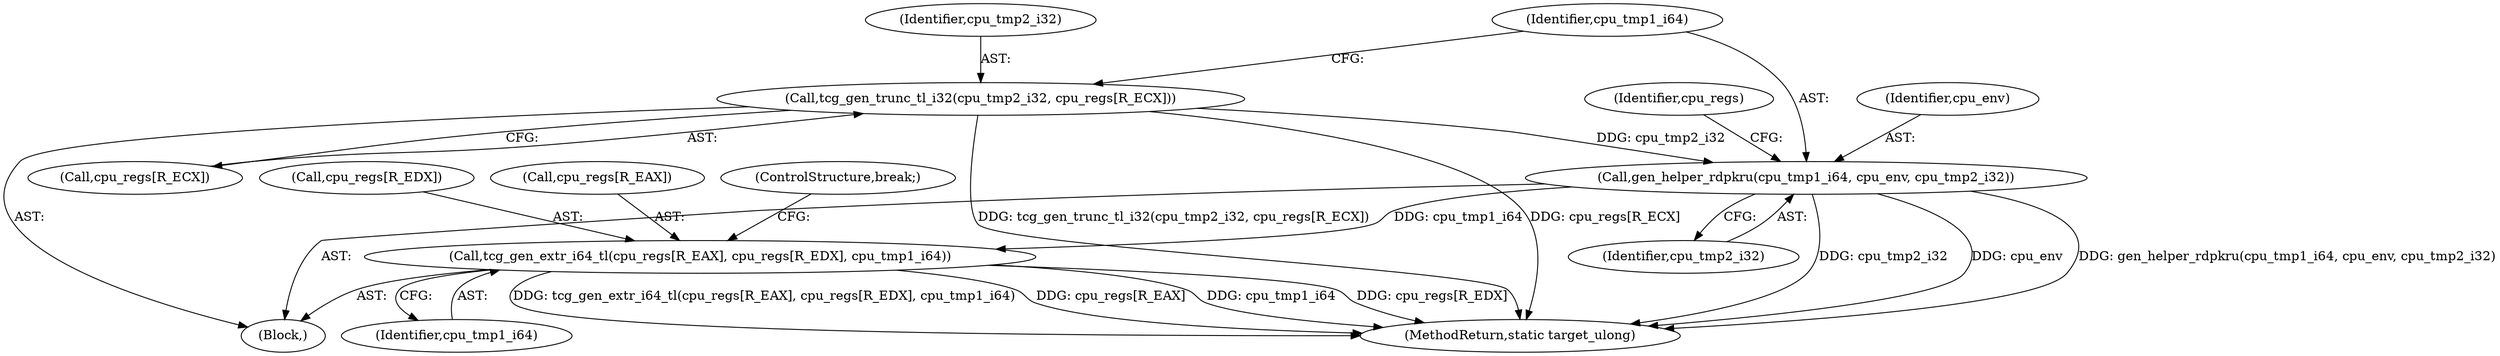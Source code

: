 digraph "0_qemu_30663fd26c0307e414622c7a8607fbc04f92ec14@array" {
"1009388" [label="(Call,tcg_gen_extr_i64_tl(cpu_regs[R_EAX], cpu_regs[R_EDX], cpu_tmp1_i64))"];
"1009384" [label="(Call,gen_helper_rdpkru(cpu_tmp1_i64, cpu_env, cpu_tmp2_i32))"];
"1009379" [label="(Call,tcg_gen_trunc_tl_i32(cpu_tmp2_i32, cpu_regs[R_ECX]))"];
"1009381" [label="(Call,cpu_regs[R_ECX])"];
"1009380" [label="(Identifier,cpu_tmp2_i32)"];
"1008502" [label="(Block,)"];
"1011840" [label="(MethodReturn,static target_ulong)"];
"1009387" [label="(Identifier,cpu_tmp2_i32)"];
"1009388" [label="(Call,tcg_gen_extr_i64_tl(cpu_regs[R_EAX], cpu_regs[R_EDX], cpu_tmp1_i64))"];
"1009385" [label="(Identifier,cpu_tmp1_i64)"];
"1009384" [label="(Call,gen_helper_rdpkru(cpu_tmp1_i64, cpu_env, cpu_tmp2_i32))"];
"1009395" [label="(Identifier,cpu_tmp1_i64)"];
"1009379" [label="(Call,tcg_gen_trunc_tl_i32(cpu_tmp2_i32, cpu_regs[R_ECX]))"];
"1009389" [label="(Call,cpu_regs[R_EAX])"];
"1009386" [label="(Identifier,cpu_env)"];
"1009396" [label="(ControlStructure,break;)"];
"1009392" [label="(Call,cpu_regs[R_EDX])"];
"1009390" [label="(Identifier,cpu_regs)"];
"1009388" -> "1008502"  [label="AST: "];
"1009388" -> "1009395"  [label="CFG: "];
"1009389" -> "1009388"  [label="AST: "];
"1009392" -> "1009388"  [label="AST: "];
"1009395" -> "1009388"  [label="AST: "];
"1009396" -> "1009388"  [label="CFG: "];
"1009388" -> "1011840"  [label="DDG: tcg_gen_extr_i64_tl(cpu_regs[R_EAX], cpu_regs[R_EDX], cpu_tmp1_i64)"];
"1009388" -> "1011840"  [label="DDG: cpu_regs[R_EAX]"];
"1009388" -> "1011840"  [label="DDG: cpu_tmp1_i64"];
"1009388" -> "1011840"  [label="DDG: cpu_regs[R_EDX]"];
"1009384" -> "1009388"  [label="DDG: cpu_tmp1_i64"];
"1009384" -> "1008502"  [label="AST: "];
"1009384" -> "1009387"  [label="CFG: "];
"1009385" -> "1009384"  [label="AST: "];
"1009386" -> "1009384"  [label="AST: "];
"1009387" -> "1009384"  [label="AST: "];
"1009390" -> "1009384"  [label="CFG: "];
"1009384" -> "1011840"  [label="DDG: cpu_env"];
"1009384" -> "1011840"  [label="DDG: gen_helper_rdpkru(cpu_tmp1_i64, cpu_env, cpu_tmp2_i32)"];
"1009384" -> "1011840"  [label="DDG: cpu_tmp2_i32"];
"1009379" -> "1009384"  [label="DDG: cpu_tmp2_i32"];
"1009379" -> "1008502"  [label="AST: "];
"1009379" -> "1009381"  [label="CFG: "];
"1009380" -> "1009379"  [label="AST: "];
"1009381" -> "1009379"  [label="AST: "];
"1009385" -> "1009379"  [label="CFG: "];
"1009379" -> "1011840"  [label="DDG: tcg_gen_trunc_tl_i32(cpu_tmp2_i32, cpu_regs[R_ECX])"];
"1009379" -> "1011840"  [label="DDG: cpu_regs[R_ECX]"];
}
